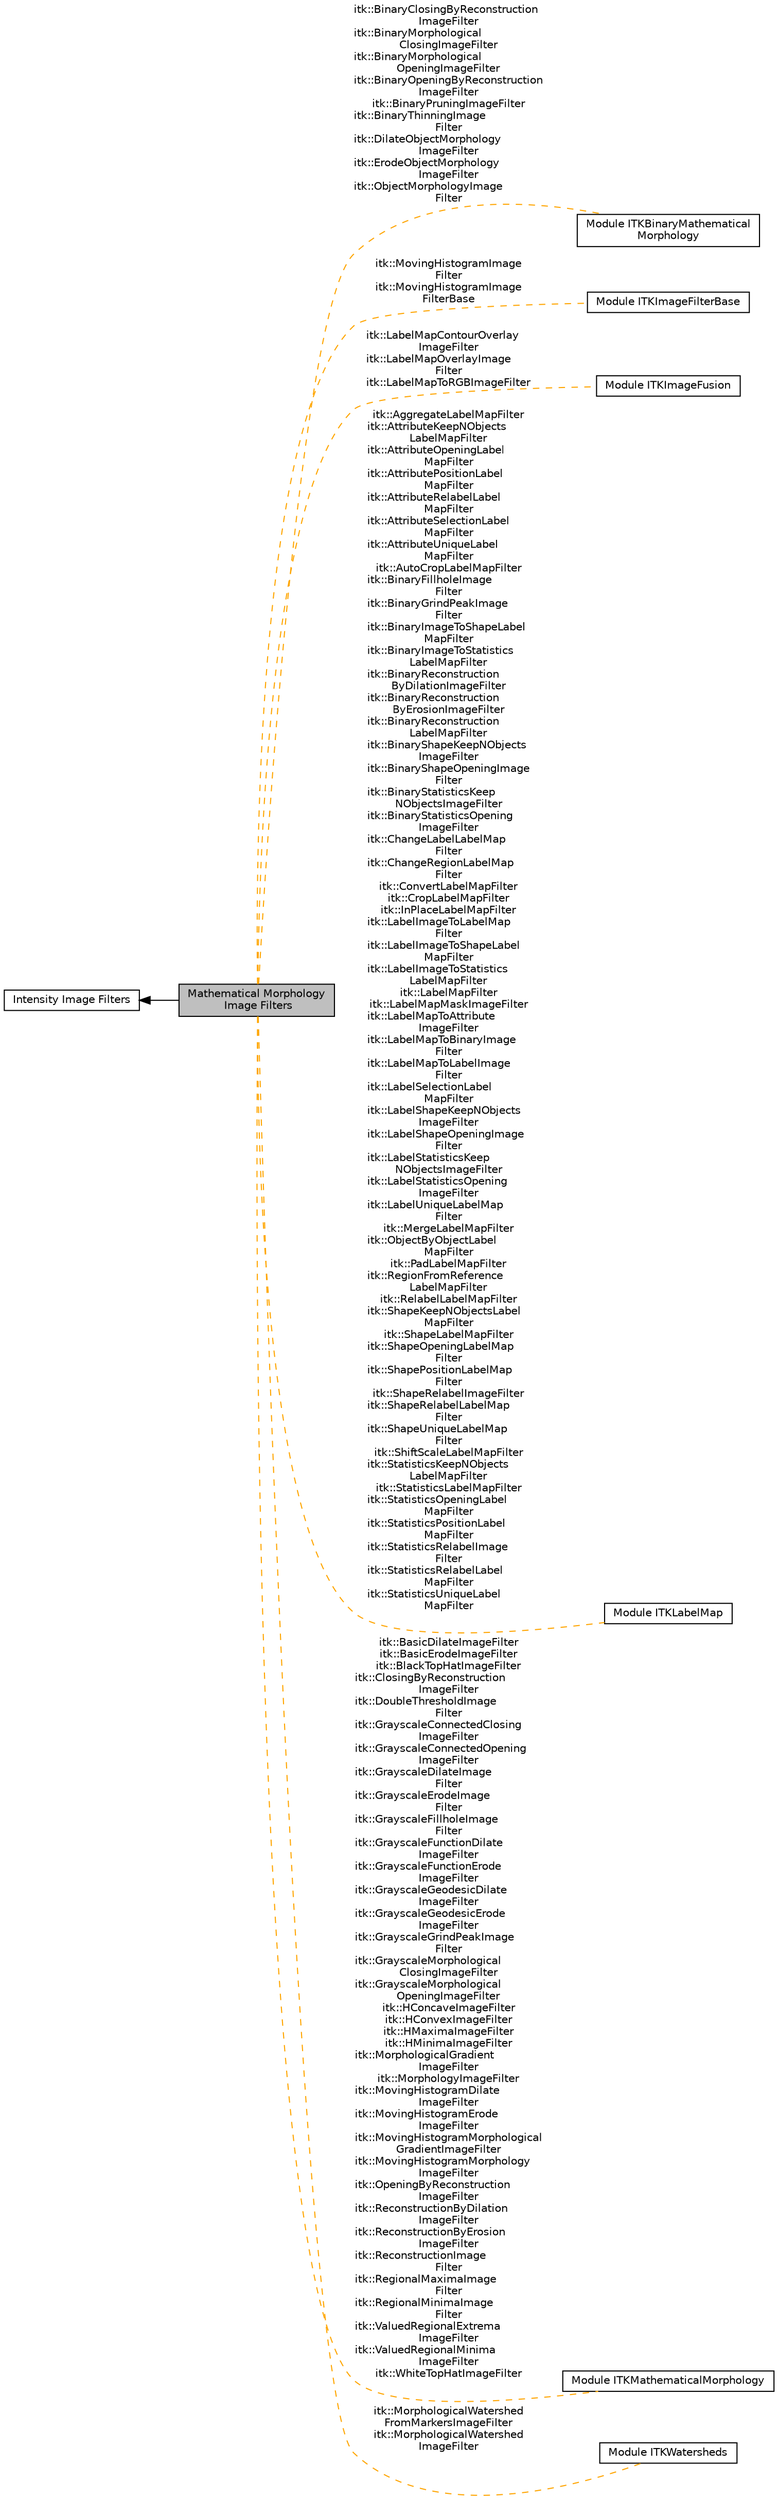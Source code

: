 digraph "Mathematical Morphology Image Filters"
{
  edge [fontname="Helvetica",fontsize="10",labelfontname="Helvetica",labelfontsize="10"];
  node [fontname="Helvetica",fontsize="10",shape=box];
  rankdir=LR;
  Node5 [label="Module ITKBinaryMathematical\lMorphology",height=0.2,width=0.4,color="black", fillcolor="white", style="filled",URL="$group__ITKBinaryMathematicalMorphology.html",tooltip=" "];
  Node8 [label="Module ITKImageFilterBase",height=0.2,width=0.4,color="black", fillcolor="white", style="filled",URL="$group__ITKImageFilterBase.html",tooltip=" "];
  Node6 [label="Module ITKImageFusion",height=0.2,width=0.4,color="black", fillcolor="white", style="filled",URL="$group__ITKImageFusion.html",tooltip=" "];
  Node3 [label="Module ITKLabelMap",height=0.2,width=0.4,color="black", fillcolor="white", style="filled",URL="$group__ITKLabelMap.html",tooltip=" "];
  Node4 [label="Module ITKMathematicalMorphology",height=0.2,width=0.4,color="black", fillcolor="white", style="filled",URL="$group__ITKMathematicalMorphology.html",tooltip=" "];
  Node7 [label="Module ITKWatersheds",height=0.2,width=0.4,color="black", fillcolor="white", style="filled",URL="$group__ITKWatersheds.html",tooltip=" "];
  Node2 [label="Intensity Image Filters",height=0.2,width=0.4,color="black", fillcolor="white", style="filled",URL="$group__IntensityImageFilters.html",tooltip=" "];
  Node1 [label="Mathematical Morphology\l Image Filters",height=0.2,width=0.4,color="black", fillcolor="grey75", style="filled", fontcolor="black",tooltip=" "];
  Node2->Node1 [shape=plaintext, dir="back", style="solid"];
  Node1->Node3 [shape=plaintext, label="itk::AggregateLabelMapFilter\nitk::AttributeKeepNObjects\lLabelMapFilter\nitk::AttributeOpeningLabel\lMapFilter\nitk::AttributePositionLabel\lMapFilter\nitk::AttributeRelabelLabel\lMapFilter\nitk::AttributeSelectionLabel\lMapFilter\nitk::AttributeUniqueLabel\lMapFilter\nitk::AutoCropLabelMapFilter\nitk::BinaryFillholeImage\lFilter\nitk::BinaryGrindPeakImage\lFilter\nitk::BinaryImageToShapeLabel\lMapFilter\nitk::BinaryImageToStatistics\lLabelMapFilter\nitk::BinaryReconstruction\lByDilationImageFilter\nitk::BinaryReconstruction\lByErosionImageFilter\nitk::BinaryReconstruction\lLabelMapFilter\nitk::BinaryShapeKeepNObjects\lImageFilter\nitk::BinaryShapeOpeningImage\lFilter\nitk::BinaryStatisticsKeep\lNObjectsImageFilter\nitk::BinaryStatisticsOpening\lImageFilter\nitk::ChangeLabelLabelMap\lFilter\nitk::ChangeRegionLabelMap\lFilter\nitk::ConvertLabelMapFilter\nitk::CropLabelMapFilter\nitk::InPlaceLabelMapFilter\nitk::LabelImageToLabelMap\lFilter\nitk::LabelImageToShapeLabel\lMapFilter\nitk::LabelImageToStatistics\lLabelMapFilter\nitk::LabelMapFilter\nitk::LabelMapMaskImageFilter\nitk::LabelMapToAttribute\lImageFilter\nitk::LabelMapToBinaryImage\lFilter\nitk::LabelMapToLabelImage\lFilter\nitk::LabelSelectionLabel\lMapFilter\nitk::LabelShapeKeepNObjects\lImageFilter\nitk::LabelShapeOpeningImage\lFilter\nitk::LabelStatisticsKeep\lNObjectsImageFilter\nitk::LabelStatisticsOpening\lImageFilter\nitk::LabelUniqueLabelMap\lFilter\nitk::MergeLabelMapFilter\nitk::ObjectByObjectLabel\lMapFilter\nitk::PadLabelMapFilter\nitk::RegionFromReference\lLabelMapFilter\nitk::RelabelLabelMapFilter\nitk::ShapeKeepNObjectsLabel\lMapFilter\nitk::ShapeLabelMapFilter\nitk::ShapeOpeningLabelMap\lFilter\nitk::ShapePositionLabelMap\lFilter\nitk::ShapeRelabelImageFilter\nitk::ShapeRelabelLabelMap\lFilter\nitk::ShapeUniqueLabelMap\lFilter\nitk::ShiftScaleLabelMapFilter\nitk::StatisticsKeepNObjects\lLabelMapFilter\nitk::StatisticsLabelMapFilter\nitk::StatisticsOpeningLabel\lMapFilter\nitk::StatisticsPositionLabel\lMapFilter\nitk::StatisticsRelabelImage\lFilter\nitk::StatisticsRelabelLabel\lMapFilter\nitk::StatisticsUniqueLabel\lMapFilter", color="orange", dir="none", style="dashed"];
  Node1->Node4 [shape=plaintext, label="itk::BasicDilateImageFilter\nitk::BasicErodeImageFilter\nitk::BlackTopHatImageFilter\nitk::ClosingByReconstruction\lImageFilter\nitk::DoubleThresholdImage\lFilter\nitk::GrayscaleConnectedClosing\lImageFilter\nitk::GrayscaleConnectedOpening\lImageFilter\nitk::GrayscaleDilateImage\lFilter\nitk::GrayscaleErodeImage\lFilter\nitk::GrayscaleFillholeImage\lFilter\nitk::GrayscaleFunctionDilate\lImageFilter\nitk::GrayscaleFunctionErode\lImageFilter\nitk::GrayscaleGeodesicDilate\lImageFilter\nitk::GrayscaleGeodesicErode\lImageFilter\nitk::GrayscaleGrindPeakImage\lFilter\nitk::GrayscaleMorphological\lClosingImageFilter\nitk::GrayscaleMorphological\lOpeningImageFilter\nitk::HConcaveImageFilter\nitk::HConvexImageFilter\nitk::HMaximaImageFilter\nitk::HMinimaImageFilter\nitk::MorphologicalGradient\lImageFilter\nitk::MorphologyImageFilter\nitk::MovingHistogramDilate\lImageFilter\nitk::MovingHistogramErode\lImageFilter\nitk::MovingHistogramMorphological\lGradientImageFilter\nitk::MovingHistogramMorphology\lImageFilter\nitk::OpeningByReconstruction\lImageFilter\nitk::ReconstructionByDilation\lImageFilter\nitk::ReconstructionByErosion\lImageFilter\nitk::ReconstructionImage\lFilter\nitk::RegionalMaximaImage\lFilter\nitk::RegionalMinimaImage\lFilter\nitk::ValuedRegionalExtrema\lImageFilter\nitk::ValuedRegionalMinima\lImageFilter\nitk::WhiteTopHatImageFilter", color="orange", dir="none", style="dashed"];
  Node1->Node5 [shape=plaintext, label="itk::BinaryClosingByReconstruction\lImageFilter\nitk::BinaryMorphological\lClosingImageFilter\nitk::BinaryMorphological\lOpeningImageFilter\nitk::BinaryOpeningByReconstruction\lImageFilter\nitk::BinaryPruningImageFilter\nitk::BinaryThinningImage\lFilter\nitk::DilateObjectMorphology\lImageFilter\nitk::ErodeObjectMorphology\lImageFilter\nitk::ObjectMorphologyImage\lFilter", color="orange", dir="none", style="dashed"];
  Node1->Node6 [shape=plaintext, label="itk::LabelMapContourOverlay\lImageFilter\nitk::LabelMapOverlayImage\lFilter\nitk::LabelMapToRGBImageFilter", color="orange", dir="none", style="dashed"];
  Node1->Node7 [shape=plaintext, label="itk::MorphologicalWatershed\lFromMarkersImageFilter\nitk::MorphologicalWatershed\lImageFilter", color="orange", dir="none", style="dashed"];
  Node1->Node8 [shape=plaintext, label="itk::MovingHistogramImage\lFilter\nitk::MovingHistogramImage\lFilterBase", color="orange", dir="none", style="dashed"];
}
